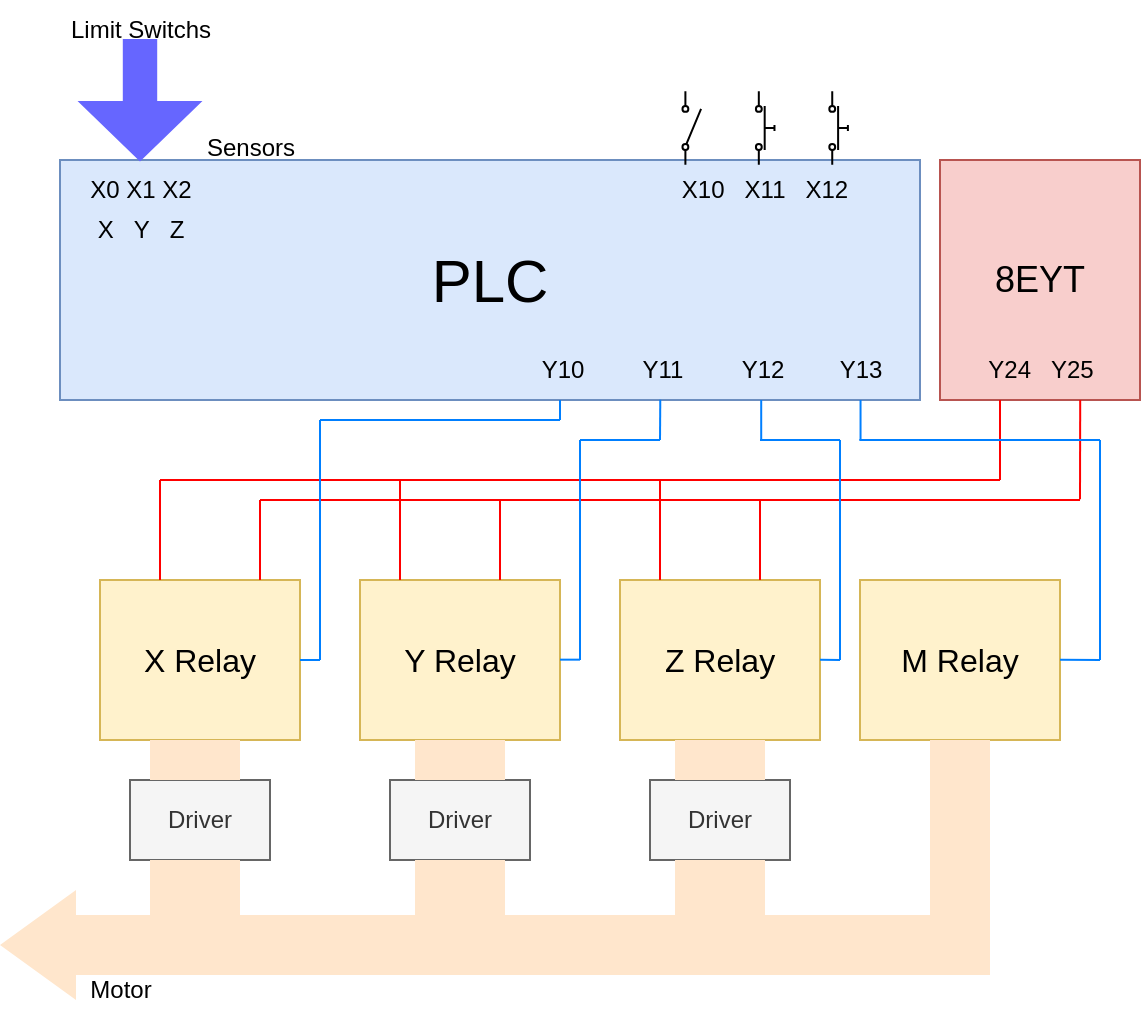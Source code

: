 <mxfile version="24.4.13" type="github">
  <diagram name="Page-1" id="EYVxwaT7_PVNx6n_ZAnj">
    <mxGraphModel dx="842" dy="532" grid="1" gridSize="10" guides="1" tooltips="1" connect="1" arrows="1" fold="1" page="1" pageScale="1" pageWidth="2400" pageHeight="1920" math="0" shadow="0">
      <root>
        <mxCell id="0" />
        <mxCell id="1" parent="0" />
        <mxCell id="C0mAHT6-cswqmc1ayzfD-1" value="PLC" style="rounded=0;whiteSpace=wrap;html=1;fillColor=#dae8fc;strokeColor=#6c8ebf;fontSize=30;" vertex="1" parent="1">
          <mxGeometry x="340" y="220" width="430" height="120" as="geometry" />
        </mxCell>
        <mxCell id="C0mAHT6-cswqmc1ayzfD-2" value="X Relay" style="rounded=0;whiteSpace=wrap;html=1;fontSize=16;fillColor=#fff2cc;strokeColor=#d6b656;" vertex="1" parent="1">
          <mxGeometry x="360" y="430" width="100" height="80" as="geometry" />
        </mxCell>
        <mxCell id="C0mAHT6-cswqmc1ayzfD-3" value="8EYT" style="rounded=0;whiteSpace=wrap;html=1;fillColor=#f8cecc;strokeColor=#b85450;fontSize=18;" vertex="1" parent="1">
          <mxGeometry x="780" y="220" width="100" height="120" as="geometry" />
        </mxCell>
        <mxCell id="C0mAHT6-cswqmc1ayzfD-4" value="Y Relay" style="rounded=0;whiteSpace=wrap;html=1;fontSize=16;fillColor=#fff2cc;strokeColor=#d6b656;" vertex="1" parent="1">
          <mxGeometry x="490" y="430" width="100" height="80" as="geometry" />
        </mxCell>
        <mxCell id="C0mAHT6-cswqmc1ayzfD-5" value="Z Relay" style="rounded=0;whiteSpace=wrap;html=1;fontSize=16;fillColor=#fff2cc;strokeColor=#d6b656;" vertex="1" parent="1">
          <mxGeometry x="620" y="430" width="100" height="80" as="geometry" />
        </mxCell>
        <mxCell id="C0mAHT6-cswqmc1ayzfD-13" value="" style="endArrow=none;html=1;rounded=0;strokeColor=#FF0000;" edge="1" parent="1">
          <mxGeometry width="50" height="50" relative="1" as="geometry">
            <mxPoint x="810" y="380" as="sourcePoint" />
            <mxPoint x="810" y="340" as="targetPoint" />
          </mxGeometry>
        </mxCell>
        <mxCell id="C0mAHT6-cswqmc1ayzfD-14" value="" style="endArrow=none;html=1;rounded=0;strokeColor=#FF0000;" edge="1" parent="1">
          <mxGeometry width="50" height="50" relative="1" as="geometry">
            <mxPoint x="390" y="380" as="sourcePoint" />
            <mxPoint x="810" y="380" as="targetPoint" />
          </mxGeometry>
        </mxCell>
        <mxCell id="C0mAHT6-cswqmc1ayzfD-15" value="" style="endArrow=none;html=1;rounded=0;strokeColor=#FF0000;" edge="1" parent="1">
          <mxGeometry width="50" height="50" relative="1" as="geometry">
            <mxPoint x="390" y="430" as="sourcePoint" />
            <mxPoint x="390" y="380" as="targetPoint" />
          </mxGeometry>
        </mxCell>
        <mxCell id="C0mAHT6-cswqmc1ayzfD-16" value="" style="endArrow=none;html=1;rounded=0;strokeColor=#FF0000;" edge="1" parent="1">
          <mxGeometry width="50" height="50" relative="1" as="geometry">
            <mxPoint x="510" y="430" as="sourcePoint" />
            <mxPoint x="510" y="380" as="targetPoint" />
          </mxGeometry>
        </mxCell>
        <mxCell id="C0mAHT6-cswqmc1ayzfD-17" value="" style="endArrow=none;html=1;rounded=0;strokeColor=#FF0000;" edge="1" parent="1">
          <mxGeometry width="50" height="50" relative="1" as="geometry">
            <mxPoint x="640" y="430" as="sourcePoint" />
            <mxPoint x="640" y="380" as="targetPoint" />
          </mxGeometry>
        </mxCell>
        <mxCell id="C0mAHT6-cswqmc1ayzfD-18" value="" style="endArrow=none;html=1;rounded=0;entryX=0.801;entryY=1.003;entryDx=0;entryDy=0;entryPerimeter=0;strokeColor=#FF0000;" edge="1" parent="1">
          <mxGeometry width="50" height="50" relative="1" as="geometry">
            <mxPoint x="850" y="389.64" as="sourcePoint" />
            <mxPoint x="850.1" y="340" as="targetPoint" />
          </mxGeometry>
        </mxCell>
        <mxCell id="C0mAHT6-cswqmc1ayzfD-19" value="" style="endArrow=none;html=1;rounded=0;fillColor=#f8cecc;strokeColor=#FF0000;" edge="1" parent="1">
          <mxGeometry width="50" height="50" relative="1" as="geometry">
            <mxPoint x="440" y="390" as="sourcePoint" />
            <mxPoint x="850" y="390" as="targetPoint" />
          </mxGeometry>
        </mxCell>
        <mxCell id="C0mAHT6-cswqmc1ayzfD-20" value="" style="endArrow=none;html=1;rounded=0;strokeColor=#FF0000;" edge="1" parent="1">
          <mxGeometry width="50" height="50" relative="1" as="geometry">
            <mxPoint x="440" y="430" as="sourcePoint" />
            <mxPoint x="440" y="390" as="targetPoint" />
          </mxGeometry>
        </mxCell>
        <mxCell id="C0mAHT6-cswqmc1ayzfD-21" value="" style="endArrow=none;html=1;rounded=0;strokeColor=#FF0000;" edge="1" parent="1">
          <mxGeometry width="50" height="50" relative="1" as="geometry">
            <mxPoint x="560" y="430" as="sourcePoint" />
            <mxPoint x="560" y="390" as="targetPoint" />
          </mxGeometry>
        </mxCell>
        <mxCell id="C0mAHT6-cswqmc1ayzfD-22" value="" style="endArrow=none;html=1;rounded=0;strokeColor=#FF0000;" edge="1" parent="1">
          <mxGeometry width="50" height="50" relative="1" as="geometry">
            <mxPoint x="690" y="430" as="sourcePoint" />
            <mxPoint x="690" y="390" as="targetPoint" />
          </mxGeometry>
        </mxCell>
        <mxCell id="C0mAHT6-cswqmc1ayzfD-23" value="" style="endArrow=none;html=1;rounded=0;strokeColor=#007FFF;" edge="1" parent="1">
          <mxGeometry width="50" height="50" relative="1" as="geometry">
            <mxPoint x="590" y="350" as="sourcePoint" />
            <mxPoint x="590" y="340" as="targetPoint" />
          </mxGeometry>
        </mxCell>
        <mxCell id="C0mAHT6-cswqmc1ayzfD-24" value="" style="endArrow=none;html=1;rounded=0;strokeColor=#007FFF;" edge="1" parent="1">
          <mxGeometry width="50" height="50" relative="1" as="geometry">
            <mxPoint x="470" y="350" as="sourcePoint" />
            <mxPoint x="590" y="350" as="targetPoint" />
          </mxGeometry>
        </mxCell>
        <mxCell id="C0mAHT6-cswqmc1ayzfD-26" value="" style="endArrow=none;html=1;rounded=0;strokeColor=#007FFF;" edge="1" parent="1">
          <mxGeometry width="50" height="50" relative="1" as="geometry">
            <mxPoint x="470" y="470" as="sourcePoint" />
            <mxPoint x="470" y="350" as="targetPoint" />
          </mxGeometry>
        </mxCell>
        <mxCell id="C0mAHT6-cswqmc1ayzfD-27" value="" style="endArrow=none;html=1;rounded=0;exitX=1;exitY=0.5;exitDx=0;exitDy=0;strokeColor=#007FFF;" edge="1" parent="1" source="C0mAHT6-cswqmc1ayzfD-2">
          <mxGeometry width="50" height="50" relative="1" as="geometry">
            <mxPoint x="420" y="520" as="sourcePoint" />
            <mxPoint x="470" y="470" as="targetPoint" />
          </mxGeometry>
        </mxCell>
        <mxCell id="C0mAHT6-cswqmc1ayzfD-28" value="" style="endArrow=none;html=1;rounded=0;strokeColor=#007FFF;entryX=0.486;entryY=0.994;entryDx=0;entryDy=0;entryPerimeter=0;" edge="1" parent="1" target="C0mAHT6-cswqmc1ayzfD-49">
          <mxGeometry width="50" height="50" relative="1" as="geometry">
            <mxPoint x="640" y="360" as="sourcePoint" />
            <mxPoint x="640.5" y="340" as="targetPoint" />
          </mxGeometry>
        </mxCell>
        <mxCell id="C0mAHT6-cswqmc1ayzfD-29" value="" style="endArrow=none;html=1;rounded=0;strokeColor=#007FFF;" edge="1" parent="1">
          <mxGeometry width="50" height="50" relative="1" as="geometry">
            <mxPoint x="600" y="360" as="sourcePoint" />
            <mxPoint x="640" y="360" as="targetPoint" />
          </mxGeometry>
        </mxCell>
        <mxCell id="C0mAHT6-cswqmc1ayzfD-30" value="" style="endArrow=none;html=1;rounded=0;strokeColor=#007FFF;" edge="1" parent="1">
          <mxGeometry width="50" height="50" relative="1" as="geometry">
            <mxPoint x="600" y="470" as="sourcePoint" />
            <mxPoint x="600" y="360" as="targetPoint" />
          </mxGeometry>
        </mxCell>
        <mxCell id="C0mAHT6-cswqmc1ayzfD-31" value="" style="endArrow=none;html=1;rounded=0;exitX=1;exitY=0.5;exitDx=0;exitDy=0;strokeColor=#007FFF;" edge="1" parent="1">
          <mxGeometry width="50" height="50" relative="1" as="geometry">
            <mxPoint x="590" y="469.83" as="sourcePoint" />
            <mxPoint x="600" y="469.83" as="targetPoint" />
          </mxGeometry>
        </mxCell>
        <mxCell id="C0mAHT6-cswqmc1ayzfD-34" value="" style="endArrow=none;html=1;rounded=0;strokeColor=#007FFF;" edge="1" parent="1">
          <mxGeometry width="50" height="50" relative="1" as="geometry">
            <mxPoint x="730" y="470" as="sourcePoint" />
            <mxPoint x="730" y="360" as="targetPoint" />
          </mxGeometry>
        </mxCell>
        <mxCell id="C0mAHT6-cswqmc1ayzfD-37" value="" style="endArrow=none;html=1;rounded=0;exitX=1;exitY=0.5;exitDx=0;exitDy=0;strokeColor=#007FFF;" edge="1" parent="1">
          <mxGeometry width="50" height="50" relative="1" as="geometry">
            <mxPoint x="720" y="469.83" as="sourcePoint" />
            <mxPoint x="730" y="470" as="targetPoint" />
          </mxGeometry>
        </mxCell>
        <mxCell id="C0mAHT6-cswqmc1ayzfD-39" value="" style="shape=singleArrow;direction=south;whiteSpace=wrap;html=1;arrowWidth=0.27;arrowSize=0.483;strokeColor=#6666FF;fillColor=#6666FF;" vertex="1" parent="1">
          <mxGeometry x="350" y="160" width="60" height="60" as="geometry" />
        </mxCell>
        <mxCell id="C0mAHT6-cswqmc1ayzfD-40" value="X0 X1 X2" style="text;html=1;align=center;verticalAlign=middle;resizable=0;points=[];autosize=1;strokeColor=none;fillColor=none;" vertex="1" parent="1">
          <mxGeometry x="345" y="220" width="70" height="30" as="geometry" />
        </mxCell>
        <mxCell id="C0mAHT6-cswqmc1ayzfD-41" value="X&amp;nbsp; &amp;nbsp;Y&amp;nbsp; &amp;nbsp;Z" style="text;html=1;align=center;verticalAlign=middle;resizable=0;points=[];autosize=1;strokeColor=none;fillColor=none;" vertex="1" parent="1">
          <mxGeometry x="345" y="240" width="70" height="30" as="geometry" />
        </mxCell>
        <mxCell id="C0mAHT6-cswqmc1ayzfD-43" value="" style="html=1;shape=mxgraph.electrical.electro-mechanical.singleSwitch;aspect=fixed;elSwitchState=off;rotation=-90;flipV=1;" vertex="1" parent="1">
          <mxGeometry x="637.28" y="199.09" width="36.71" height="9.79" as="geometry" />
        </mxCell>
        <mxCell id="C0mAHT6-cswqmc1ayzfD-44" value="" style="html=1;shape=mxgraph.electrical.electro-mechanical.pushbutton;aspect=fixed;elSwitchState=off;rotation=-90;flipV=1;" vertex="1" parent="1">
          <mxGeometry x="673.99" y="199.09" width="36.71" height="9.79" as="geometry" />
        </mxCell>
        <mxCell id="C0mAHT6-cswqmc1ayzfD-47" value="" style="html=1;shape=mxgraph.electrical.electro-mechanical.pushbutton;aspect=fixed;elSwitchState=off;rotation=-90;flipV=1;" vertex="1" parent="1">
          <mxGeometry x="710.7" y="199.09" width="36.71" height="9.79" as="geometry" />
        </mxCell>
        <mxCell id="C0mAHT6-cswqmc1ayzfD-48" value="X10&amp;nbsp; &amp;nbsp;X11&amp;nbsp; &amp;nbsp;X12" style="text;html=1;align=center;verticalAlign=middle;resizable=0;points=[];autosize=1;strokeColor=none;fillColor=none;" vertex="1" parent="1">
          <mxGeometry x="637.28" y="220" width="110" height="30" as="geometry" />
        </mxCell>
        <mxCell id="C0mAHT6-cswqmc1ayzfD-49" value="Y11" style="text;html=1;align=center;verticalAlign=middle;resizable=0;points=[];autosize=1;strokeColor=none;fillColor=none;" vertex="1" parent="1">
          <mxGeometry x="620.7" y="310" width="40" height="30" as="geometry" />
        </mxCell>
        <mxCell id="C0mAHT6-cswqmc1ayzfD-50" value="Y10" style="text;html=1;align=center;verticalAlign=middle;resizable=0;points=[];autosize=1;strokeColor=none;fillColor=none;" vertex="1" parent="1">
          <mxGeometry x="570.7" y="310" width="40" height="30" as="geometry" />
        </mxCell>
        <mxCell id="C0mAHT6-cswqmc1ayzfD-51" value="Y12" style="text;html=1;align=center;verticalAlign=middle;resizable=0;points=[];autosize=1;strokeColor=none;fillColor=none;" vertex="1" parent="1">
          <mxGeometry x="670.7" y="310" width="40" height="30" as="geometry" />
        </mxCell>
        <mxCell id="C0mAHT6-cswqmc1ayzfD-52" value="Y24&amp;nbsp; &amp;nbsp;Y25" style="text;html=1;align=center;verticalAlign=middle;resizable=0;points=[];autosize=1;strokeColor=none;fillColor=none;" vertex="1" parent="1">
          <mxGeometry x="790" y="310" width="80" height="30" as="geometry" />
        </mxCell>
        <mxCell id="C0mAHT6-cswqmc1ayzfD-53" value="Limit Switchs" style="text;html=1;align=center;verticalAlign=middle;resizable=0;points=[];autosize=1;strokeColor=none;fillColor=none;" vertex="1" parent="1">
          <mxGeometry x="335" y="140" width="90" height="30" as="geometry" />
        </mxCell>
        <mxCell id="C0mAHT6-cswqmc1ayzfD-54" value="Sensors" style="text;html=1;align=center;verticalAlign=middle;resizable=0;points=[];autosize=1;strokeColor=none;fillColor=none;" vertex="1" parent="1">
          <mxGeometry x="400" y="199.09" width="70" height="30" as="geometry" />
        </mxCell>
        <mxCell id="C0mAHT6-cswqmc1ayzfD-55" value="Driver" style="rounded=0;whiteSpace=wrap;html=1;fillColor=#f5f5f5;fontColor=#333333;strokeColor=#666666;" vertex="1" parent="1">
          <mxGeometry x="375" y="530" width="70" height="40" as="geometry" />
        </mxCell>
        <mxCell id="C0mAHT6-cswqmc1ayzfD-56" value="Driver" style="rounded=0;whiteSpace=wrap;html=1;fillColor=#f5f5f5;fontColor=#333333;strokeColor=#666666;" vertex="1" parent="1">
          <mxGeometry x="505" y="530" width="70" height="40" as="geometry" />
        </mxCell>
        <mxCell id="C0mAHT6-cswqmc1ayzfD-57" value="Driver" style="rounded=0;whiteSpace=wrap;html=1;fillColor=#f5f5f5;fontColor=#333333;strokeColor=#666666;" vertex="1" parent="1">
          <mxGeometry x="635" y="530" width="70" height="40" as="geometry" />
        </mxCell>
        <mxCell id="C0mAHT6-cswqmc1ayzfD-58" value="" style="endArrow=none;html=1;rounded=0;strokeColor=#007FFF;" edge="1" parent="1">
          <mxGeometry width="50" height="50" relative="1" as="geometry">
            <mxPoint x="690" y="360" as="sourcePoint" />
            <mxPoint x="730" y="360" as="targetPoint" />
          </mxGeometry>
        </mxCell>
        <mxCell id="C0mAHT6-cswqmc1ayzfD-59" value="" style="endArrow=none;html=1;rounded=0;strokeColor=#007FFF;entryX=0.486;entryY=0.994;entryDx=0;entryDy=0;entryPerimeter=0;" edge="1" parent="1">
          <mxGeometry width="50" height="50" relative="1" as="geometry">
            <mxPoint x="690.6" y="360" as="sourcePoint" />
            <mxPoint x="690.6" y="340" as="targetPoint" />
          </mxGeometry>
        </mxCell>
        <mxCell id="C0mAHT6-cswqmc1ayzfD-60" value="M Relay" style="rounded=0;whiteSpace=wrap;html=1;fontSize=16;fillColor=#fff2cc;strokeColor=#d6b656;" vertex="1" parent="1">
          <mxGeometry x="740" y="430" width="100" height="80" as="geometry" />
        </mxCell>
        <mxCell id="C0mAHT6-cswqmc1ayzfD-61" value="Y13" style="text;html=1;align=center;verticalAlign=middle;resizable=0;points=[];autosize=1;strokeColor=none;fillColor=none;" vertex="1" parent="1">
          <mxGeometry x="720" y="310" width="40" height="30" as="geometry" />
        </mxCell>
        <mxCell id="C0mAHT6-cswqmc1ayzfD-62" value="" style="endArrow=none;html=1;rounded=0;strokeColor=#007FFF;" edge="1" parent="1">
          <mxGeometry width="50" height="50" relative="1" as="geometry">
            <mxPoint x="860" y="470" as="sourcePoint" />
            <mxPoint x="860" y="360" as="targetPoint" />
          </mxGeometry>
        </mxCell>
        <mxCell id="C0mAHT6-cswqmc1ayzfD-63" value="" style="endArrow=none;html=1;rounded=0;exitX=1;exitY=0.5;exitDx=0;exitDy=0;strokeColor=#007FFF;" edge="1" parent="1">
          <mxGeometry width="50" height="50" relative="1" as="geometry">
            <mxPoint x="840" y="469.83" as="sourcePoint" />
            <mxPoint x="860" y="470" as="targetPoint" />
          </mxGeometry>
        </mxCell>
        <mxCell id="C0mAHT6-cswqmc1ayzfD-64" value="" style="endArrow=none;html=1;rounded=0;strokeColor=#007FFF;" edge="1" parent="1">
          <mxGeometry width="50" height="50" relative="1" as="geometry">
            <mxPoint x="739.67" y="360" as="sourcePoint" />
            <mxPoint x="860" y="360" as="targetPoint" />
          </mxGeometry>
        </mxCell>
        <mxCell id="C0mAHT6-cswqmc1ayzfD-65" value="" style="endArrow=none;html=1;rounded=0;strokeColor=#007FFF;entryX=0.486;entryY=0.994;entryDx=0;entryDy=0;entryPerimeter=0;" edge="1" parent="1">
          <mxGeometry width="50" height="50" relative="1" as="geometry">
            <mxPoint x="740.27" y="360" as="sourcePoint" />
            <mxPoint x="740.27" y="340" as="targetPoint" />
          </mxGeometry>
        </mxCell>
        <mxCell id="C0mAHT6-cswqmc1ayzfD-67" value="" style="html=1;shadow=0;dashed=0;align=center;verticalAlign=middle;shape=mxgraph.arrows2.bendArrow;dy=15;dx=38;notch=0;arrowHead=55;rounded=0;rotation=-180;fillColor=#ffe6cc;strokeColor=none;" vertex="1" parent="1">
          <mxGeometry x="310" y="510" width="495" height="130" as="geometry" />
        </mxCell>
        <mxCell id="C0mAHT6-cswqmc1ayzfD-68" value="Motor" style="text;html=1;align=center;verticalAlign=middle;resizable=0;points=[];autosize=1;strokeColor=none;fillColor=none;" vertex="1" parent="1">
          <mxGeometry x="345.0" y="620" width="50" height="30" as="geometry" />
        </mxCell>
        <mxCell id="C0mAHT6-cswqmc1ayzfD-70" value="" style="rounded=0;whiteSpace=wrap;html=1;fillColor=#ffe6cc;strokeColor=none;" vertex="1" parent="1">
          <mxGeometry x="385" y="510" width="45" height="20" as="geometry" />
        </mxCell>
        <mxCell id="C0mAHT6-cswqmc1ayzfD-71" value="" style="rounded=0;whiteSpace=wrap;html=1;fillColor=#ffe6cc;strokeColor=none;" vertex="1" parent="1">
          <mxGeometry x="385" y="570" width="45" height="50" as="geometry" />
        </mxCell>
        <mxCell id="C0mAHT6-cswqmc1ayzfD-72" value="" style="rounded=0;whiteSpace=wrap;html=1;fillColor=#ffe6cc;strokeColor=none;" vertex="1" parent="1">
          <mxGeometry x="517.5" y="510" width="45" height="20" as="geometry" />
        </mxCell>
        <mxCell id="C0mAHT6-cswqmc1ayzfD-73" value="" style="rounded=0;whiteSpace=wrap;html=1;fillColor=#ffe6cc;strokeColor=none;" vertex="1" parent="1">
          <mxGeometry x="517.5" y="570" width="45" height="50" as="geometry" />
        </mxCell>
        <mxCell id="C0mAHT6-cswqmc1ayzfD-74" value="" style="rounded=0;whiteSpace=wrap;html=1;fillColor=#ffe6cc;strokeColor=none;" vertex="1" parent="1">
          <mxGeometry x="647.5" y="510" width="45" height="20" as="geometry" />
        </mxCell>
        <mxCell id="C0mAHT6-cswqmc1ayzfD-75" value="" style="rounded=0;whiteSpace=wrap;html=1;fillColor=#ffe6cc;strokeColor=none;" vertex="1" parent="1">
          <mxGeometry x="647.5" y="570" width="45" height="50" as="geometry" />
        </mxCell>
      </root>
    </mxGraphModel>
  </diagram>
</mxfile>
